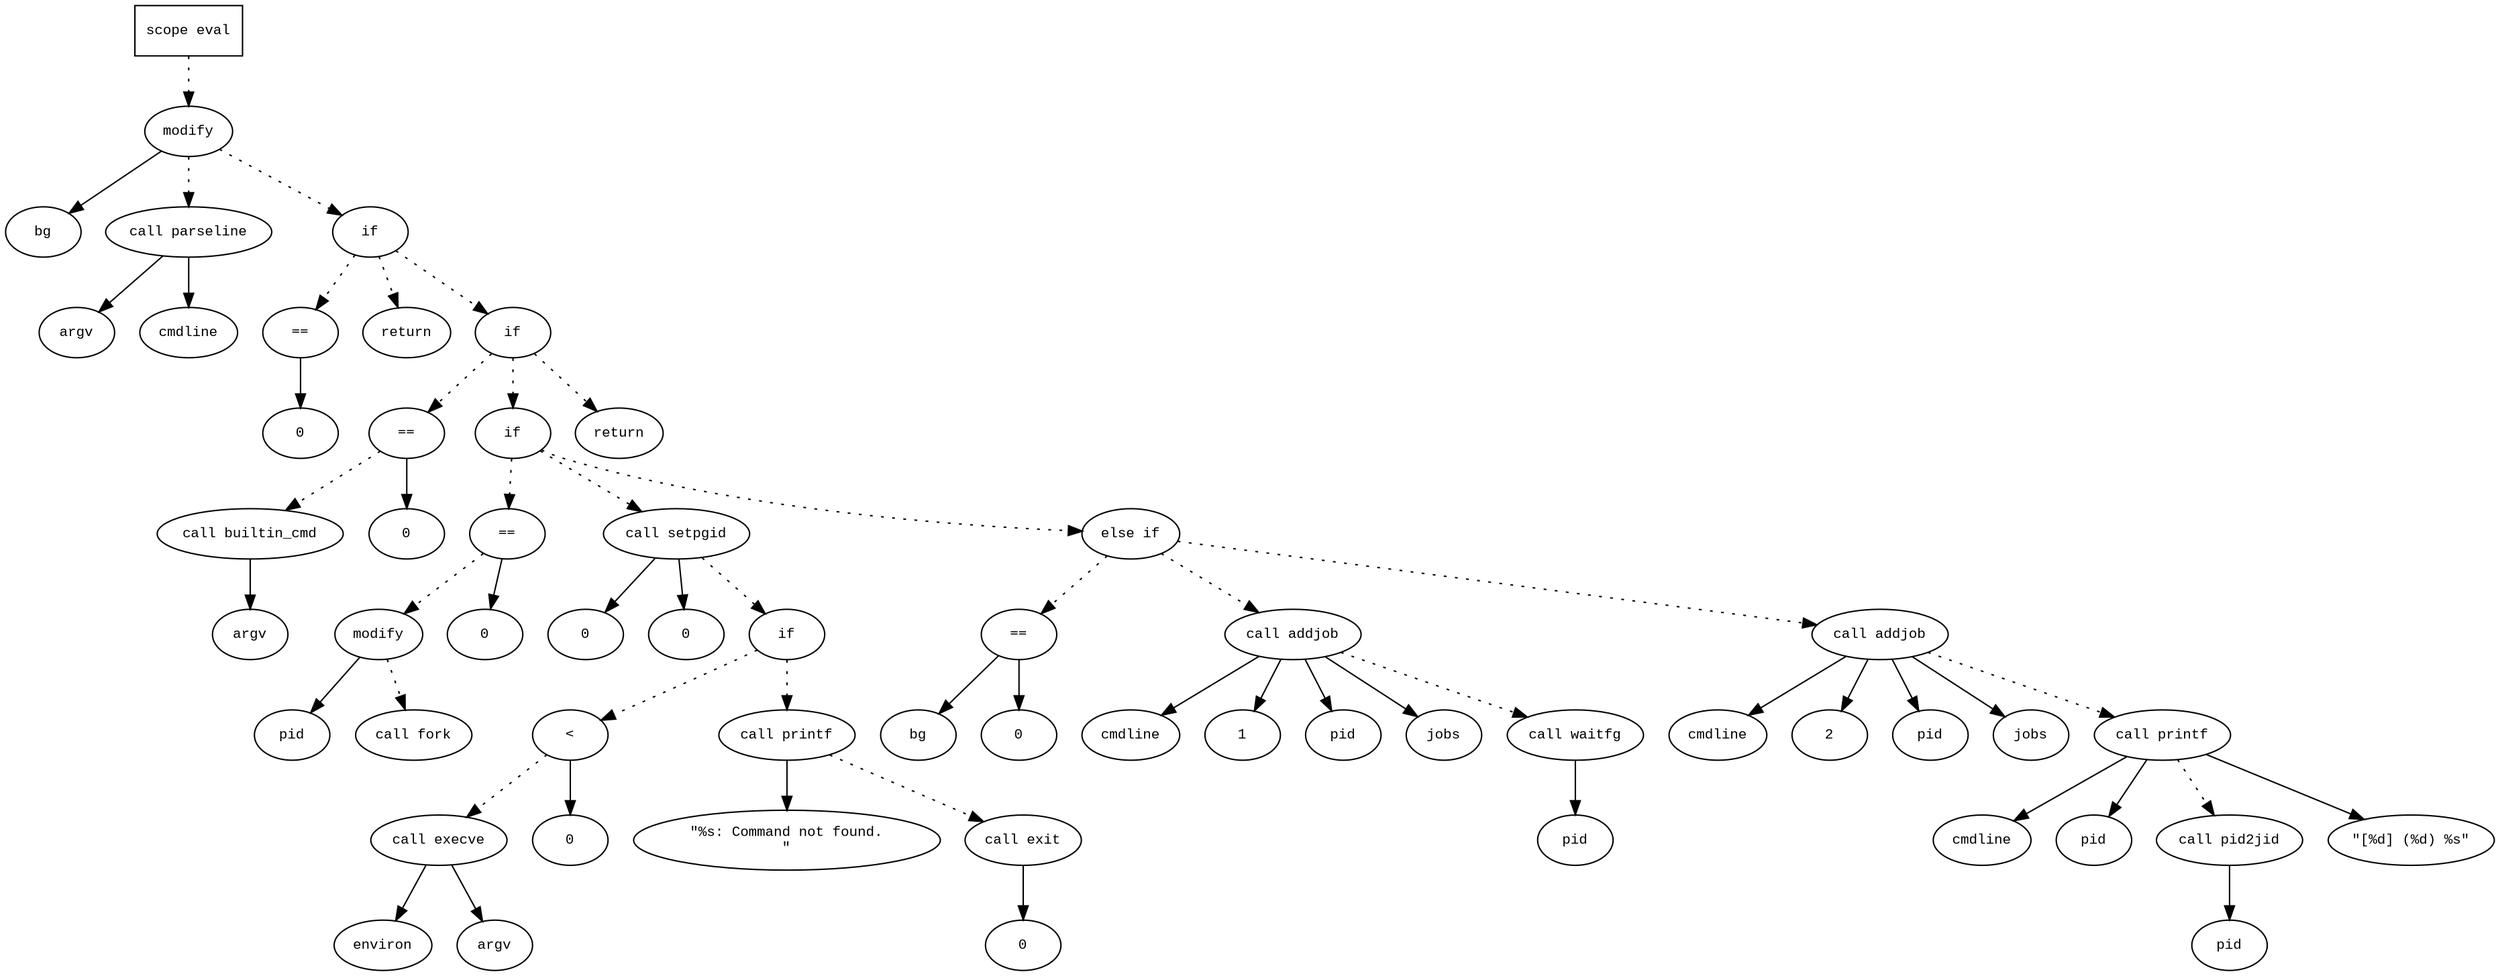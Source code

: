 digraph AST {
  graph [fontname="Times New Roman",fontsize=10];
  node  [fontname="Courier New",fontsize=10];
  edge  [fontname="Times New Roman",fontsize=10];

  node1 [label="scope eval",shape=box];
  node2 [label="modify",shape=ellipse];
  node3 [label="bg",shape=ellipse];
  node2 -> node3;
  node4 [label="call parseline",shape=ellipse];
  node5 [label="argv",shape=ellipse];
  node4 -> node5;
  node6 [label="cmdline",shape=ellipse];
  node4 -> node6;
  node2 -> node4 [style=dotted];
  node1 -> node2 [style=dotted];
  node7 [label="if",shape=ellipse];
  node2 -> node7 [style=dotted];
  node8 [label="==",shape=ellipse];
  node9 [label="0",shape=ellipse];
  node8 -> node9;
  node7 -> node8 [style=dotted];
  node10 [label="return",shape=ellipse];
  node7 -> node10 [style=dotted];
  node11 [label="if",shape=ellipse];
  node7 -> node11 [style=dotted];
  node12 [label="==",shape=ellipse];
  node13 [label="call builtin_cmd",shape=ellipse];
  node14 [label="argv",shape=ellipse];
  node13 -> node14;
  node12 -> node13 [style=dotted];
  node15 [label="0",shape=ellipse];
  node12 -> node15;
  node11 -> node12 [style=dotted];
  node16 [label="if",shape=ellipse];
  node11 -> node16 [style=dotted];
  node17 [label="==",shape=ellipse];
  node18 [label="modify",shape=ellipse];
  node19 [label="pid",shape=ellipse];
  node18 -> node19;
  node20 [label="call fork",shape=ellipse];
  node18 -> node20 [style=dotted];
  node17 -> node18 [style=dotted];
  node21 [label="0",shape=ellipse];
  node17 -> node21;
  node16 -> node17 [style=dotted];
  node22 [label="call setpgid",shape=ellipse];
  node23 [label="0",shape=ellipse];
  node22 -> node23;
  node24 [label="0",shape=ellipse];
  node22 -> node24;
  node16 -> node22 [style=dotted];
  node25 [label="if",shape=ellipse];
  node22 -> node25 [style=dotted];
  node26 [label="<",shape=ellipse];
  node27 [label="call execve",shape=ellipse];
  node28 [label="environ",shape=ellipse];
  node27 -> node28;
  node29 [label="argv",shape=ellipse];
  node27 -> node29;
  node26 -> node27 [style=dotted];
  node30 [label="0",shape=ellipse];
  node26 -> node30;
  node25 -> node26 [style=dotted];
  node31 [label="call printf",shape=ellipse];
  node32 [label="\"%s: Command not found.
\"",shape=ellipse];
  node31 -> node32;
  node25 -> node31 [style=dotted];
  node33 [label="call exit",shape=ellipse];
  node34 [label="0",shape=ellipse];
  node33 -> node34;
  node31 -> node33 [style=dotted];
  node35 [label="else if",shape=ellipse];
  node16 -> node35 [style=dotted];
  node36 [label="==",shape=ellipse];
  node37 [label="bg",shape=ellipse];
  node36 -> node37;
  node38 [label="0",shape=ellipse];
  node36 -> node38;
  node35 -> node36 [style=dotted];
  node39 [label="call addjob",shape=ellipse];
  node40 [label="cmdline",shape=ellipse];
  node39 -> node40;
  node41 [label="1",shape=ellipse];
  node39 -> node41;
  node42 [label="pid",shape=ellipse];
  node39 -> node42;
  node43 [label="jobs",shape=ellipse];
  node39 -> node43;
  node35 -> node39 [style=dotted];
  node44 [label="call waitfg",shape=ellipse];
  node45 [label="pid",shape=ellipse];
  node44 -> node45;
  node39 -> node44 [style=dotted];
  node46 [label="call addjob",shape=ellipse];
  node47 [label="cmdline",shape=ellipse];
  node46 -> node47;
  node48 [label="2",shape=ellipse];
  node46 -> node48;
  node49 [label="pid",shape=ellipse];
  node46 -> node49;
  node50 [label="jobs",shape=ellipse];
  node46 -> node50;
  node35 -> node46 [style=dotted];
  node51 [label="call printf",shape=ellipse];
  node52 [label="cmdline",shape=ellipse];
  node51 -> node52;
  node53 [label="pid",shape=ellipse];
  node51 -> node53;
  node54 [label="call pid2jid",shape=ellipse];
  node55 [label="pid",shape=ellipse];
  node54 -> node55;
  node51 -> node54 [style=dotted];
  node56 [label="\"[%d] (%d) %s\"",shape=ellipse];
  node51 -> node56;
  node46 -> node51 [style=dotted];
  node57 [label="return",shape=ellipse];
  node11 -> node57 [style=dotted];
} 